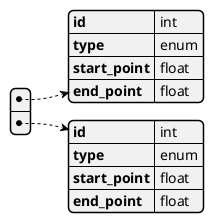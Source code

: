 @startjson find
[
            {"id": "int",
            "type": "enum",
            "start_point": "float",
            "end_point": "float"
            },
            {"id": "int",
            "type": "enum",
            "start_point": "float",
            "end_point": "float"
            }
        ]
@endjson
